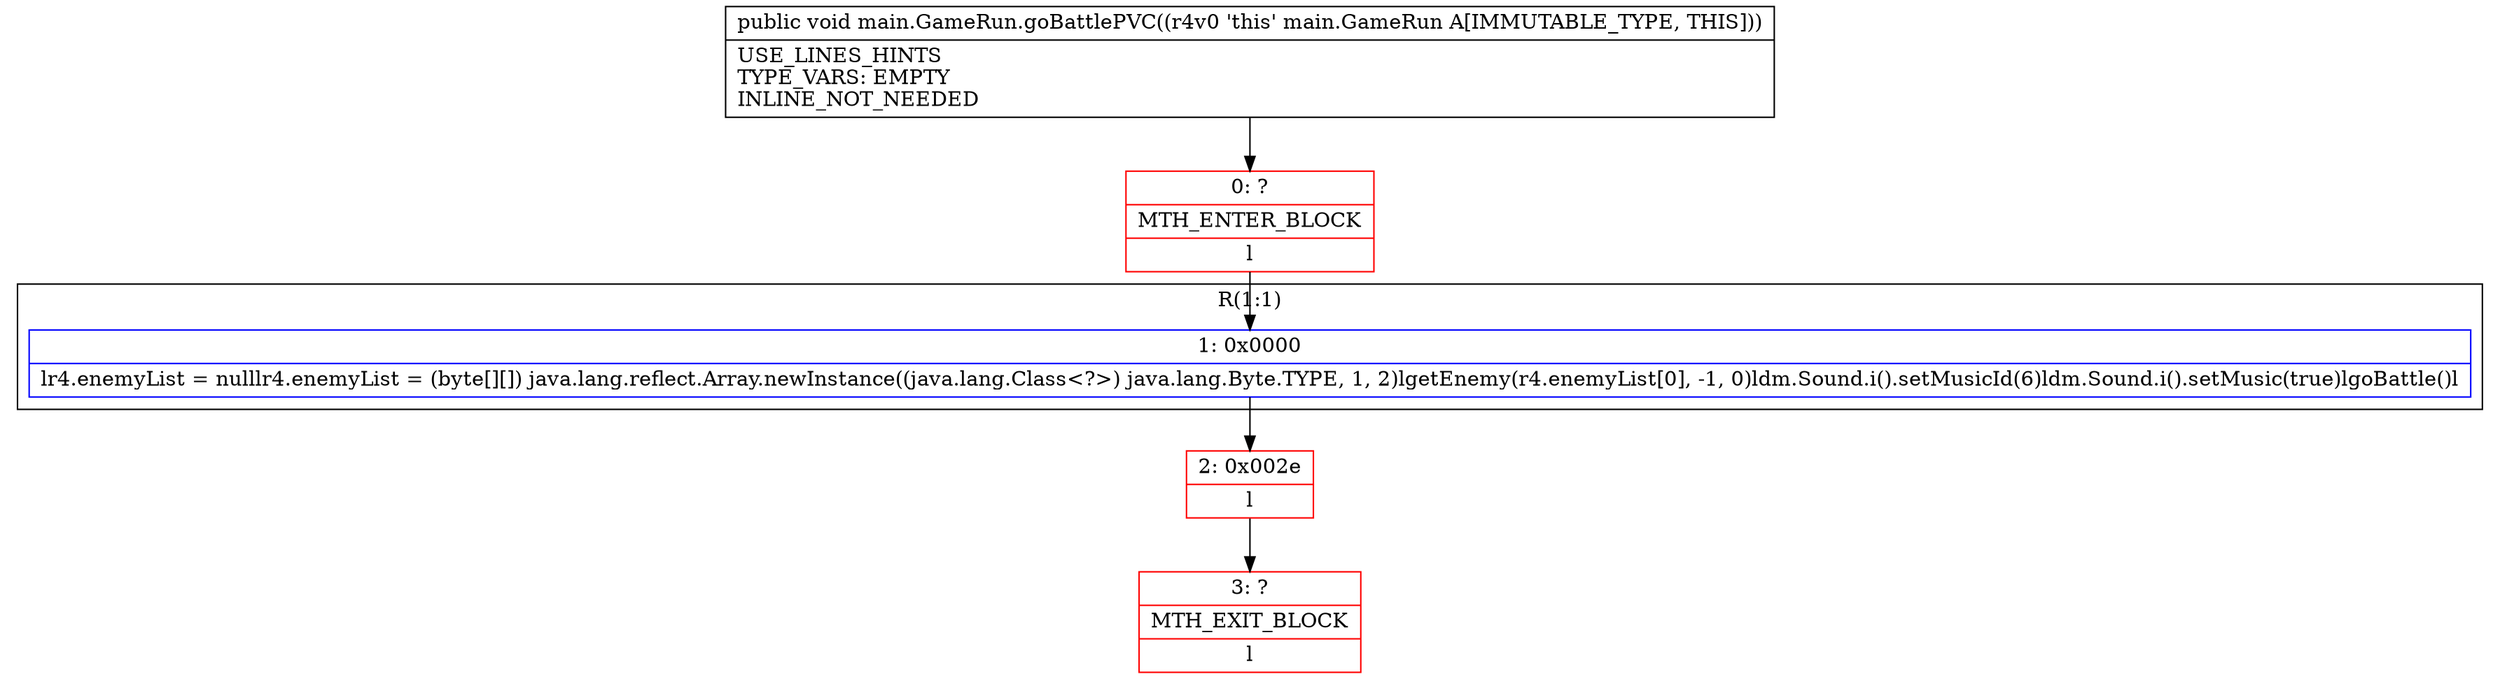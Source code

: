 digraph "CFG formain.GameRun.goBattlePVC()V" {
subgraph cluster_Region_1057173128 {
label = "R(1:1)";
node [shape=record,color=blue];
Node_1 [shape=record,label="{1\:\ 0x0000|lr4.enemyList = nulllr4.enemyList = (byte[][]) java.lang.reflect.Array.newInstance((java.lang.Class\<?\>) java.lang.Byte.TYPE, 1, 2)lgetEnemy(r4.enemyList[0], \-1, 0)ldm.Sound.i().setMusicId(6)ldm.Sound.i().setMusic(true)lgoBattle()l}"];
}
Node_0 [shape=record,color=red,label="{0\:\ ?|MTH_ENTER_BLOCK\l|l}"];
Node_2 [shape=record,color=red,label="{2\:\ 0x002e|l}"];
Node_3 [shape=record,color=red,label="{3\:\ ?|MTH_EXIT_BLOCK\l|l}"];
MethodNode[shape=record,label="{public void main.GameRun.goBattlePVC((r4v0 'this' main.GameRun A[IMMUTABLE_TYPE, THIS]))  | USE_LINES_HINTS\lTYPE_VARS: EMPTY\lINLINE_NOT_NEEDED\l}"];
MethodNode -> Node_0;
Node_1 -> Node_2;
Node_0 -> Node_1;
Node_2 -> Node_3;
}

